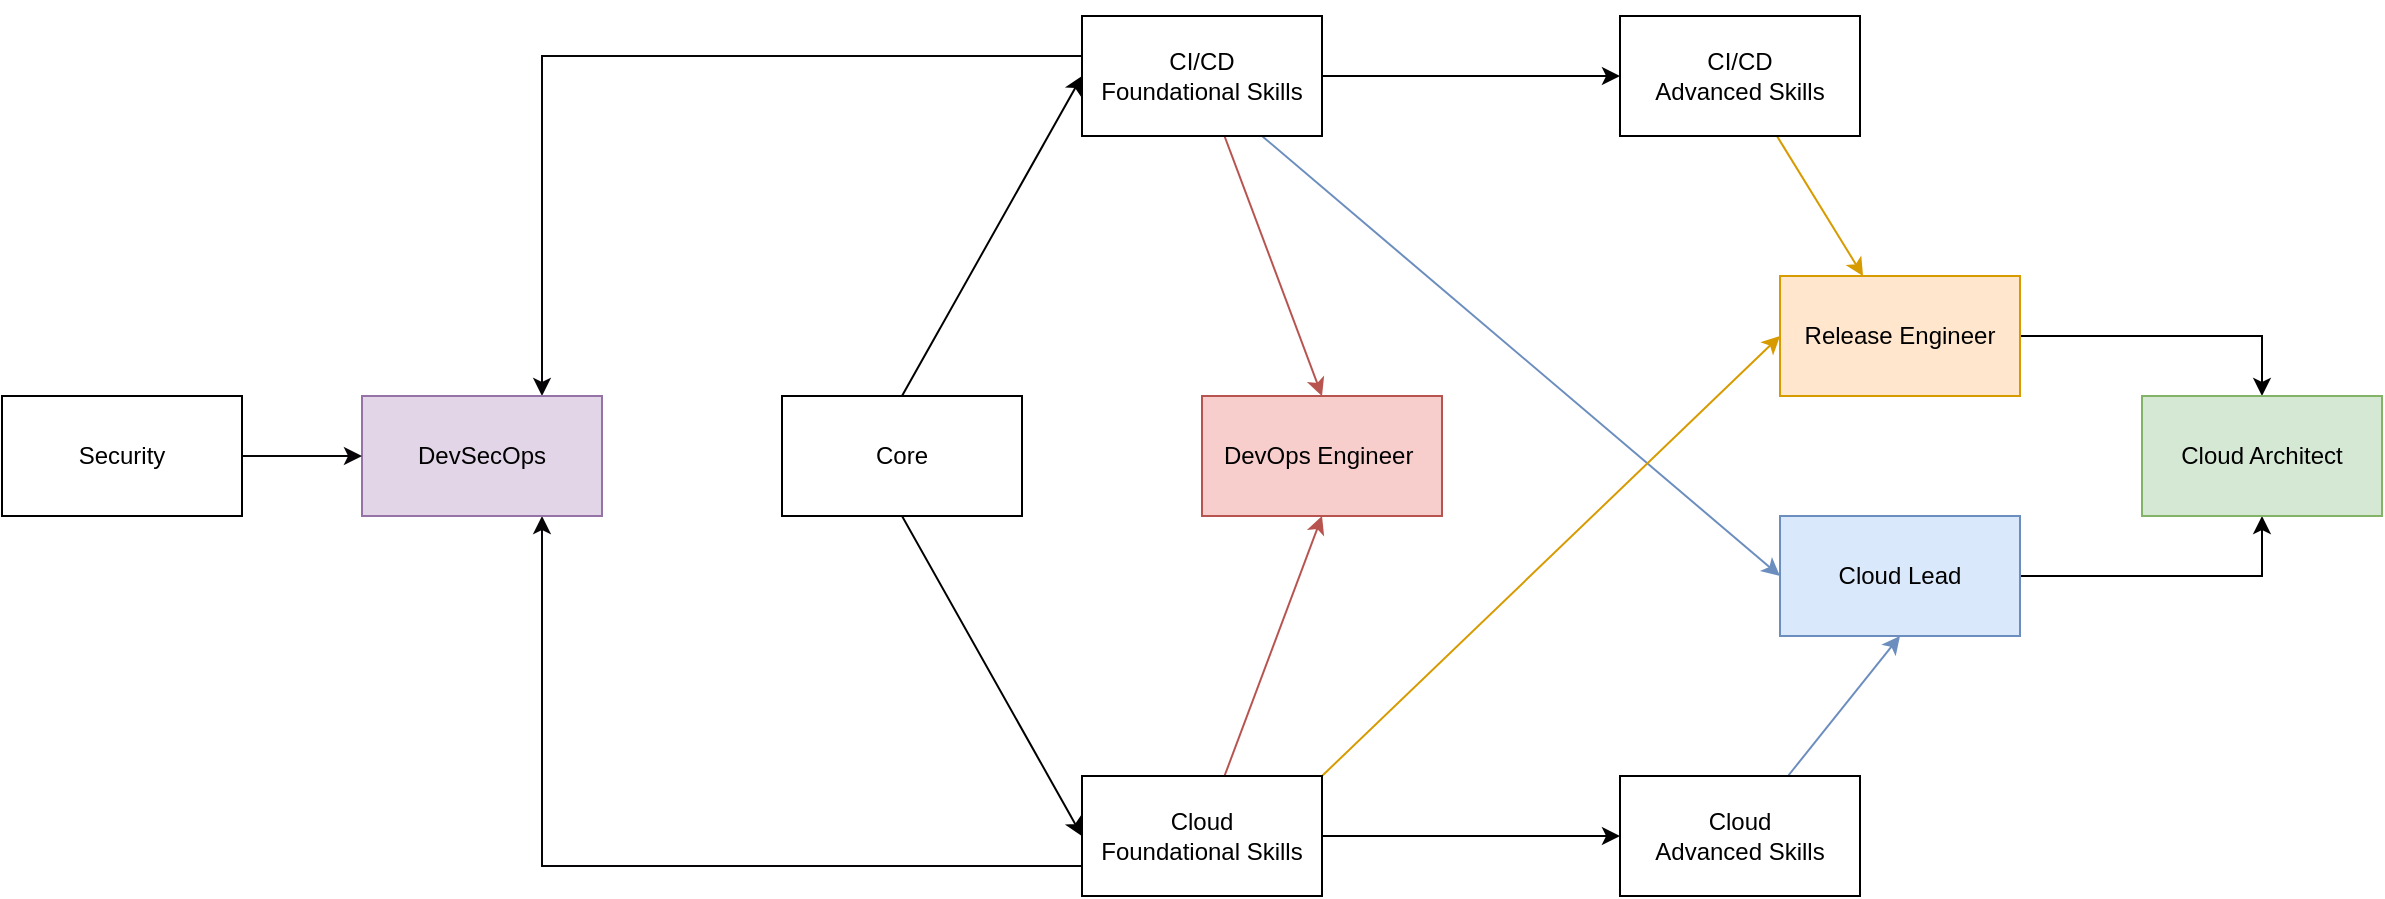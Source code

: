<mxfile version="14.7.1" type="github">
  <diagram id="nBilBRuDCpRkz44zYghR" name="Page-1">
    <mxGraphModel dx="2377" dy="912" grid="1" gridSize="10" guides="1" tooltips="1" connect="1" arrows="1" fold="1" page="1" pageScale="1" pageWidth="827" pageHeight="1169" math="0" shadow="0">
      <root>
        <mxCell id="0" />
        <mxCell id="1" parent="0" />
        <mxCell id="qKHVpJN8aUbyW6GQUmro-11" style="rounded=0;orthogonalLoop=1;jettySize=auto;html=1;entryX=0;entryY=0.5;entryDx=0;entryDy=0;exitX=0.5;exitY=0;exitDx=0;exitDy=0;" parent="1" source="qKHVpJN8aUbyW6GQUmro-1" target="qKHVpJN8aUbyW6GQUmro-2" edge="1">
          <mxGeometry relative="1" as="geometry" />
        </mxCell>
        <mxCell id="qKHVpJN8aUbyW6GQUmro-12" style="rounded=0;orthogonalLoop=1;jettySize=auto;html=1;entryX=0;entryY=0.5;entryDx=0;entryDy=0;exitX=0.5;exitY=1;exitDx=0;exitDy=0;" parent="1" source="qKHVpJN8aUbyW6GQUmro-1" target="qKHVpJN8aUbyW6GQUmro-3" edge="1">
          <mxGeometry relative="1" as="geometry" />
        </mxCell>
        <mxCell id="qKHVpJN8aUbyW6GQUmro-1" value="Core" style="rounded=0;whiteSpace=wrap;html=1;" parent="1" vertex="1">
          <mxGeometry x="10" y="290" width="120" height="60" as="geometry" />
        </mxCell>
        <mxCell id="qKHVpJN8aUbyW6GQUmro-17" style="edgeStyle=orthogonalEdgeStyle;rounded=0;orthogonalLoop=1;jettySize=auto;html=1;exitX=0;exitY=0;exitDx=0;exitDy=0;fillColor=#e1d5e7;entryX=0.75;entryY=0;entryDx=0;entryDy=0;strokeColor=#070508;" parent="1" source="qKHVpJN8aUbyW6GQUmro-2" target="qKHVpJN8aUbyW6GQUmro-9" edge="1">
          <mxGeometry relative="1" as="geometry">
            <Array as="points">
              <mxPoint x="160" y="120" />
              <mxPoint x="-110" y="120" />
            </Array>
          </mxGeometry>
        </mxCell>
        <mxCell id="qKHVpJN8aUbyW6GQUmro-19" style="rounded=0;orthogonalLoop=1;jettySize=auto;html=1;entryX=0.5;entryY=0;entryDx=0;entryDy=0;fillColor=#f8cecc;strokeColor=#b85450;" parent="1" source="qKHVpJN8aUbyW6GQUmro-2" target="qKHVpJN8aUbyW6GQUmro-8" edge="1">
          <mxGeometry relative="1" as="geometry" />
        </mxCell>
        <mxCell id="qKHVpJN8aUbyW6GQUmro-21" style="edgeStyle=orthogonalEdgeStyle;rounded=0;orthogonalLoop=1;jettySize=auto;html=1;entryX=0;entryY=0.5;entryDx=0;entryDy=0;" parent="1" source="qKHVpJN8aUbyW6GQUmro-2" target="qKHVpJN8aUbyW6GQUmro-5" edge="1">
          <mxGeometry relative="1" as="geometry" />
        </mxCell>
        <mxCell id="qKHVpJN8aUbyW6GQUmro-22" style="rounded=0;orthogonalLoop=1;jettySize=auto;html=1;entryX=0;entryY=0.5;entryDx=0;entryDy=0;fillColor=#dae8fc;strokeColor=#6c8ebf;exitX=0.75;exitY=1;exitDx=0;exitDy=0;" parent="1" source="qKHVpJN8aUbyW6GQUmro-2" target="qKHVpJN8aUbyW6GQUmro-7" edge="1">
          <mxGeometry relative="1" as="geometry" />
        </mxCell>
        <mxCell id="qKHVpJN8aUbyW6GQUmro-2" value="CI/CD &lt;br&gt;Foundational Skills" style="rounded=0;whiteSpace=wrap;html=1;" parent="1" vertex="1">
          <mxGeometry x="160" y="100" width="120" height="60" as="geometry" />
        </mxCell>
        <mxCell id="qKHVpJN8aUbyW6GQUmro-16" style="edgeStyle=orthogonalEdgeStyle;rounded=0;orthogonalLoop=1;jettySize=auto;html=1;fillColor=#e1d5e7;entryX=0.75;entryY=1;entryDx=0;entryDy=0;exitX=0;exitY=0.75;exitDx=0;exitDy=0;strokeColor=#070508;" parent="1" source="qKHVpJN8aUbyW6GQUmro-3" target="qKHVpJN8aUbyW6GQUmro-9" edge="1">
          <mxGeometry relative="1" as="geometry">
            <mxPoint x="100" y="610" as="sourcePoint" />
            <mxPoint x="30" y="590" as="targetPoint" />
            <Array as="points">
              <mxPoint x="-110" y="525" />
            </Array>
          </mxGeometry>
        </mxCell>
        <mxCell id="qKHVpJN8aUbyW6GQUmro-18" style="edgeStyle=orthogonalEdgeStyle;rounded=0;orthogonalLoop=1;jettySize=auto;html=1;entryX=0;entryY=0.5;entryDx=0;entryDy=0;" parent="1" source="qKHVpJN8aUbyW6GQUmro-3" target="qKHVpJN8aUbyW6GQUmro-4" edge="1">
          <mxGeometry relative="1" as="geometry" />
        </mxCell>
        <mxCell id="qKHVpJN8aUbyW6GQUmro-20" style="rounded=0;orthogonalLoop=1;jettySize=auto;html=1;entryX=0.5;entryY=1;entryDx=0;entryDy=0;fillColor=#f8cecc;strokeColor=#b85450;" parent="1" source="qKHVpJN8aUbyW6GQUmro-3" target="qKHVpJN8aUbyW6GQUmro-8" edge="1">
          <mxGeometry relative="1" as="geometry" />
        </mxCell>
        <mxCell id="qKHVpJN8aUbyW6GQUmro-25" style="rounded=0;orthogonalLoop=1;jettySize=auto;html=1;entryX=0;entryY=0.5;entryDx=0;entryDy=0;fillColor=#ffe6cc;strokeColor=#d79b00;exitX=1;exitY=0;exitDx=0;exitDy=0;" parent="1" source="qKHVpJN8aUbyW6GQUmro-3" target="qKHVpJN8aUbyW6GQUmro-6" edge="1">
          <mxGeometry relative="1" as="geometry" />
        </mxCell>
        <mxCell id="qKHVpJN8aUbyW6GQUmro-3" value="Cloud&lt;br&gt;Foundational Skills" style="rounded=0;whiteSpace=wrap;html=1;" parent="1" vertex="1">
          <mxGeometry x="160" y="480" width="120" height="60" as="geometry" />
        </mxCell>
        <mxCell id="qKHVpJN8aUbyW6GQUmro-23" style="rounded=0;orthogonalLoop=1;jettySize=auto;html=1;entryX=0.5;entryY=1;entryDx=0;entryDy=0;fillColor=#dae8fc;strokeColor=#6c8ebf;" parent="1" source="qKHVpJN8aUbyW6GQUmro-4" target="qKHVpJN8aUbyW6GQUmro-7" edge="1">
          <mxGeometry relative="1" as="geometry">
            <mxPoint x="569" y="400" as="targetPoint" />
          </mxGeometry>
        </mxCell>
        <mxCell id="qKHVpJN8aUbyW6GQUmro-4" value="Cloud&lt;br&gt;Advanced Skills" style="rounded=0;whiteSpace=wrap;html=1;" parent="1" vertex="1">
          <mxGeometry x="429" y="480" width="120" height="60" as="geometry" />
        </mxCell>
        <mxCell id="qKHVpJN8aUbyW6GQUmro-24" style="rounded=0;orthogonalLoop=1;jettySize=auto;html=1;fillColor=#ffe6cc;strokeColor=#d79b00;" parent="1" source="qKHVpJN8aUbyW6GQUmro-5" target="qKHVpJN8aUbyW6GQUmro-6" edge="1">
          <mxGeometry relative="1" as="geometry" />
        </mxCell>
        <mxCell id="qKHVpJN8aUbyW6GQUmro-5" value="CI/CD&lt;br&gt;Advanced Skills" style="rounded=0;whiteSpace=wrap;html=1;" parent="1" vertex="1">
          <mxGeometry x="429" y="100" width="120" height="60" as="geometry" />
        </mxCell>
        <mxCell id="qKHVpJN8aUbyW6GQUmro-26" style="edgeStyle=orthogonalEdgeStyle;rounded=0;orthogonalLoop=1;jettySize=auto;html=1;entryX=0.5;entryY=0;entryDx=0;entryDy=0;" parent="1" source="qKHVpJN8aUbyW6GQUmro-6" target="qKHVpJN8aUbyW6GQUmro-10" edge="1">
          <mxGeometry relative="1" as="geometry" />
        </mxCell>
        <mxCell id="qKHVpJN8aUbyW6GQUmro-6" value="Release Engineer" style="rounded=0;whiteSpace=wrap;html=1;fillColor=#ffe6cc;strokeColor=#d79b00;" parent="1" vertex="1">
          <mxGeometry x="509" y="230" width="120" height="60" as="geometry" />
        </mxCell>
        <mxCell id="qKHVpJN8aUbyW6GQUmro-27" style="edgeStyle=orthogonalEdgeStyle;rounded=0;orthogonalLoop=1;jettySize=auto;html=1;entryX=0.5;entryY=1;entryDx=0;entryDy=0;" parent="1" source="qKHVpJN8aUbyW6GQUmro-7" target="qKHVpJN8aUbyW6GQUmro-10" edge="1">
          <mxGeometry relative="1" as="geometry" />
        </mxCell>
        <mxCell id="qKHVpJN8aUbyW6GQUmro-7" value="Cloud Lead" style="rounded=0;whiteSpace=wrap;html=1;fillColor=#dae8fc;strokeColor=#6c8ebf;" parent="1" vertex="1">
          <mxGeometry x="509" y="350" width="120" height="60" as="geometry" />
        </mxCell>
        <mxCell id="qKHVpJN8aUbyW6GQUmro-8" value="DevOps Engineer&amp;nbsp;" style="rounded=0;whiteSpace=wrap;html=1;fillColor=#f8cecc;strokeColor=#b85450;" parent="1" vertex="1">
          <mxGeometry x="220" y="290" width="120" height="60" as="geometry" />
        </mxCell>
        <mxCell id="qKHVpJN8aUbyW6GQUmro-9" value="DevSecOps" style="rounded=0;whiteSpace=wrap;html=1;fillColor=#e1d5e7;strokeColor=#9673a6;" parent="1" vertex="1">
          <mxGeometry x="-200" y="290" width="120" height="60" as="geometry" />
        </mxCell>
        <mxCell id="qKHVpJN8aUbyW6GQUmro-10" value="Cloud Architect" style="rounded=0;whiteSpace=wrap;html=1;fillColor=#d5e8d4;strokeColor=#82b366;" parent="1" vertex="1">
          <mxGeometry x="690" y="290" width="120" height="60" as="geometry" />
        </mxCell>
        <mxCell id="qKHVpJN8aUbyW6GQUmro-15" style="edgeStyle=orthogonalEdgeStyle;rounded=0;orthogonalLoop=1;jettySize=auto;html=1;entryX=0;entryY=0.5;entryDx=0;entryDy=0;fillColor=#e1d5e7;strokeColor=#070508;" parent="1" source="qKHVpJN8aUbyW6GQUmro-13" target="qKHVpJN8aUbyW6GQUmro-9" edge="1">
          <mxGeometry relative="1" as="geometry" />
        </mxCell>
        <mxCell id="qKHVpJN8aUbyW6GQUmro-13" value="Security" style="rounded=0;whiteSpace=wrap;html=1;" parent="1" vertex="1">
          <mxGeometry x="-380" y="290" width="120" height="60" as="geometry" />
        </mxCell>
      </root>
    </mxGraphModel>
  </diagram>
</mxfile>
